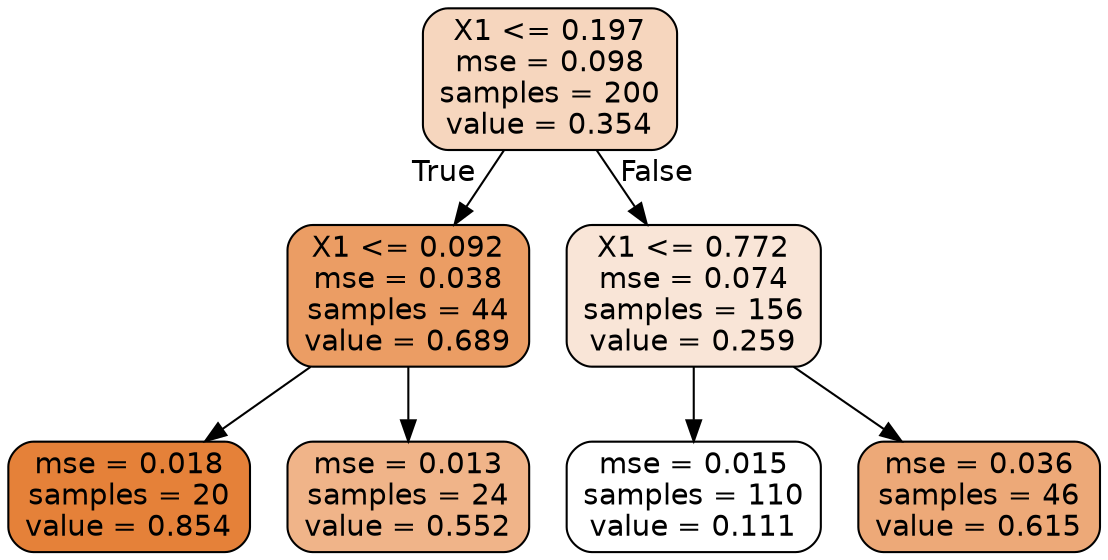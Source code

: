 digraph Tree {
node [shape=box, style="filled, rounded", color="black", fontname=helvetica] ;
edge [fontname=helvetica] ;
0 [label="X1 <= 0.197\nmse = 0.098\nsamples = 200\nvalue = 0.354", fillcolor="#e5813953"] ;
1 [label="X1 <= 0.092\nmse = 0.038\nsamples = 44\nvalue = 0.689", fillcolor="#e58139c7"] ;
0 -> 1 [labeldistance=2.5, labelangle=45, headlabel="True"] ;
2 [label="mse = 0.018\nsamples = 20\nvalue = 0.854", fillcolor="#e58139ff"] ;
1 -> 2 ;
3 [label="mse = 0.013\nsamples = 24\nvalue = 0.552", fillcolor="#e5813998"] ;
1 -> 3 ;
4 [label="X1 <= 0.772\nmse = 0.074\nsamples = 156\nvalue = 0.259", fillcolor="#e5813933"] ;
0 -> 4 [labeldistance=2.5, labelangle=-45, headlabel="False"] ;
5 [label="mse = 0.015\nsamples = 110\nvalue = 0.111", fillcolor="#e5813900"] ;
4 -> 5 ;
6 [label="mse = 0.036\nsamples = 46\nvalue = 0.615", fillcolor="#e58139ad"] ;
4 -> 6 ;
}